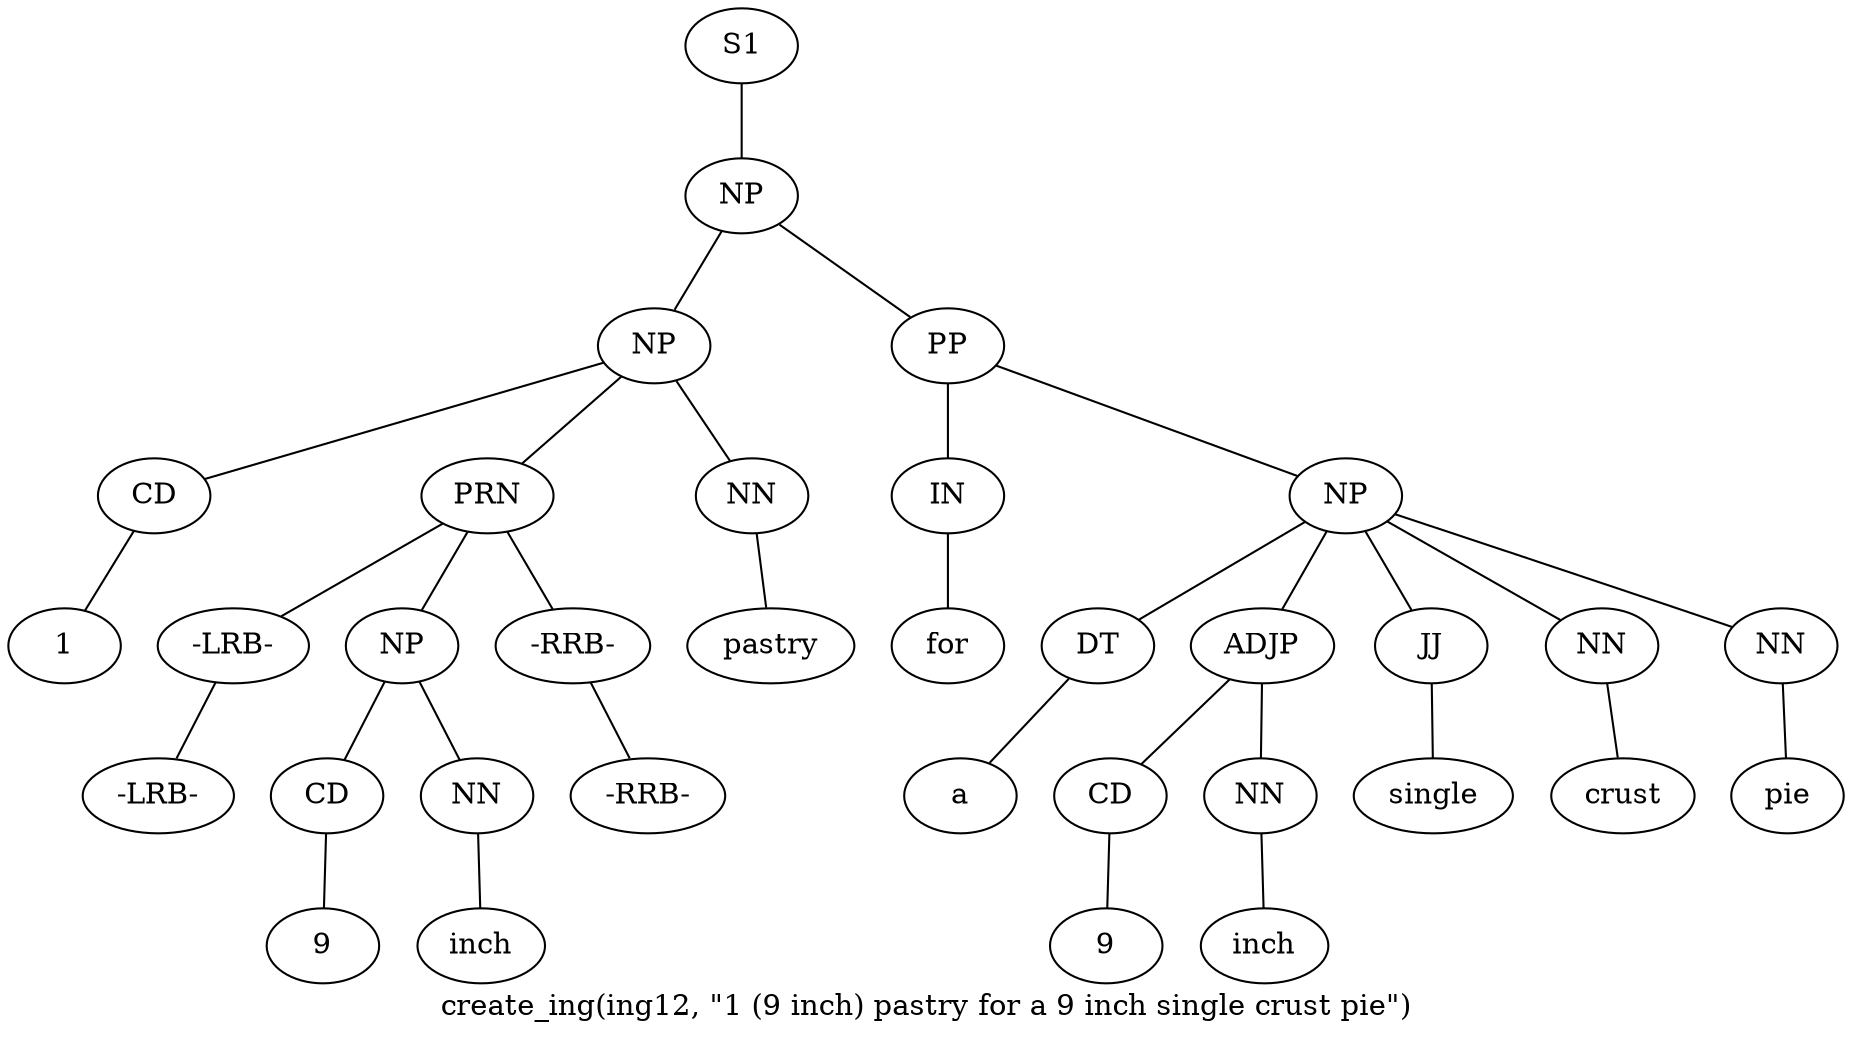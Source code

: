 graph SyntaxGraph {
	label = "create_ing(ing12, \"1 (9 inch) pastry for a 9 inch single crust pie\")";
	Node0 [label="S1"];
	Node1 [label="NP"];
	Node2 [label="NP"];
	Node3 [label="CD"];
	Node4 [label="1"];
	Node5 [label="PRN"];
	Node6 [label="-LRB-"];
	Node7 [label="-LRB-"];
	Node8 [label="NP"];
	Node9 [label="CD"];
	Node10 [label="9"];
	Node11 [label="NN"];
	Node12 [label="inch"];
	Node13 [label="-RRB-"];
	Node14 [label="-RRB-"];
	Node15 [label="NN"];
	Node16 [label="pastry"];
	Node17 [label="PP"];
	Node18 [label="IN"];
	Node19 [label="for"];
	Node20 [label="NP"];
	Node21 [label="DT"];
	Node22 [label="a"];
	Node23 [label="ADJP"];
	Node24 [label="CD"];
	Node25 [label="9"];
	Node26 [label="NN"];
	Node27 [label="inch"];
	Node28 [label="JJ"];
	Node29 [label="single"];
	Node30 [label="NN"];
	Node31 [label="crust"];
	Node32 [label="NN"];
	Node33 [label="pie"];

	Node0 -- Node1;
	Node1 -- Node2;
	Node1 -- Node17;
	Node2 -- Node3;
	Node2 -- Node5;
	Node2 -- Node15;
	Node3 -- Node4;
	Node5 -- Node6;
	Node5 -- Node8;
	Node5 -- Node13;
	Node6 -- Node7;
	Node8 -- Node9;
	Node8 -- Node11;
	Node9 -- Node10;
	Node11 -- Node12;
	Node13 -- Node14;
	Node15 -- Node16;
	Node17 -- Node18;
	Node17 -- Node20;
	Node18 -- Node19;
	Node20 -- Node21;
	Node20 -- Node23;
	Node20 -- Node28;
	Node20 -- Node30;
	Node20 -- Node32;
	Node21 -- Node22;
	Node23 -- Node24;
	Node23 -- Node26;
	Node24 -- Node25;
	Node26 -- Node27;
	Node28 -- Node29;
	Node30 -- Node31;
	Node32 -- Node33;
}